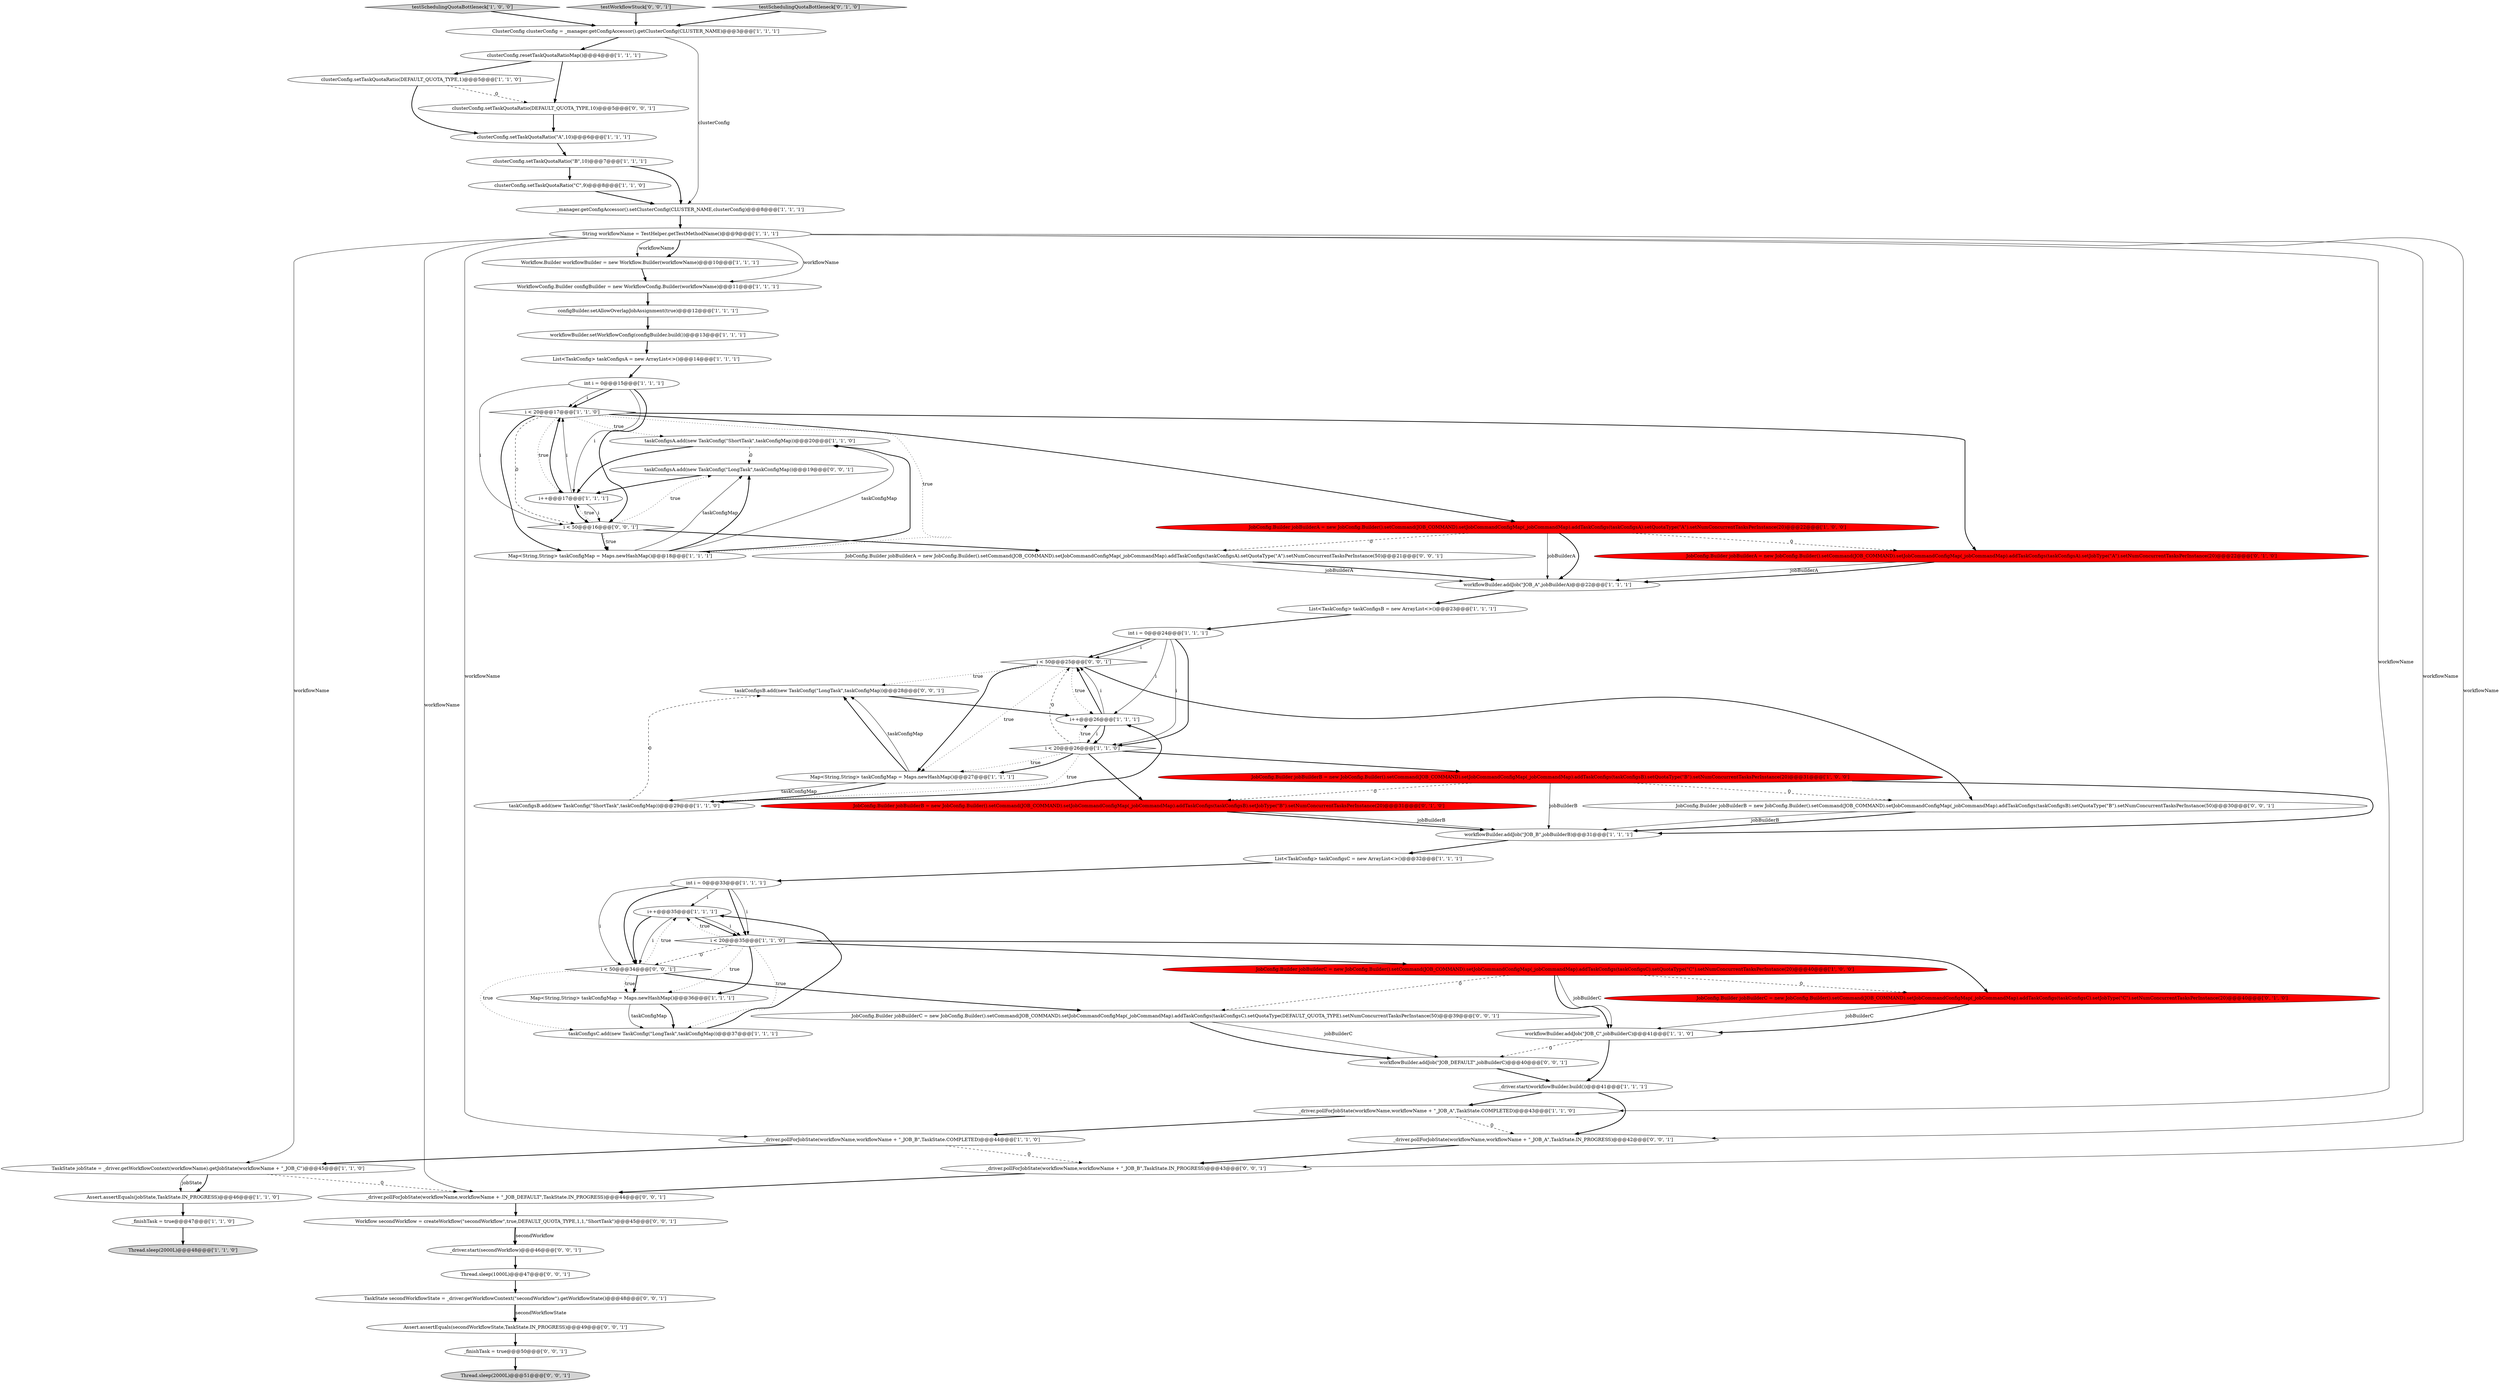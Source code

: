 digraph {
56 [style = filled, label = "i < 50@@@25@@@['0', '0', '1']", fillcolor = white, shape = diamond image = "AAA0AAABBB3BBB"];
24 [style = filled, label = "taskConfigsC.add(new TaskConfig(\"LongTask\",taskConfigMap))@@@37@@@['1', '1', '1']", fillcolor = white, shape = ellipse image = "AAA0AAABBB1BBB"];
11 [style = filled, label = "i < 20@@@17@@@['1', '1', '0']", fillcolor = white, shape = diamond image = "AAA0AAABBB1BBB"];
28 [style = filled, label = "List<TaskConfig> taskConfigsB = new ArrayList<>()@@@23@@@['1', '1', '1']", fillcolor = white, shape = ellipse image = "AAA0AAABBB1BBB"];
21 [style = filled, label = "i++@@@35@@@['1', '1', '1']", fillcolor = white, shape = ellipse image = "AAA0AAABBB1BBB"];
62 [style = filled, label = "_finishTask = true@@@50@@@['0', '0', '1']", fillcolor = white, shape = ellipse image = "AAA0AAABBB3BBB"];
14 [style = filled, label = "clusterConfig.setTaskQuotaRatio(\"B\",10)@@@7@@@['1', '1', '1']", fillcolor = white, shape = ellipse image = "AAA0AAABBB1BBB"];
17 [style = filled, label = "Thread.sleep(2000L)@@@48@@@['1', '1', '0']", fillcolor = lightgray, shape = ellipse image = "AAA0AAABBB1BBB"];
25 [style = filled, label = "int i = 0@@@24@@@['1', '1', '1']", fillcolor = white, shape = ellipse image = "AAA0AAABBB1BBB"];
33 [style = filled, label = "int i = 0@@@15@@@['1', '1', '1']", fillcolor = white, shape = ellipse image = "AAA0AAABBB1BBB"];
23 [style = filled, label = "JobConfig.Builder jobBuilderA = new JobConfig.Builder().setCommand(JOB_COMMAND).setJobCommandConfigMap(_jobCommandMap).addTaskConfigs(taskConfigsA).setQuotaType(\"A\").setNumConcurrentTasksPerInstance(20)@@@22@@@['1', '0', '0']", fillcolor = red, shape = ellipse image = "AAA1AAABBB1BBB"];
43 [style = filled, label = "List<TaskConfig> taskConfigsA = new ArrayList<>()@@@14@@@['1', '1', '1']", fillcolor = white, shape = ellipse image = "AAA0AAABBB1BBB"];
18 [style = filled, label = "taskConfigsA.add(new TaskConfig(\"ShortTask\",taskConfigMap))@@@20@@@['1', '1', '0']", fillcolor = white, shape = ellipse image = "AAA0AAABBB1BBB"];
34 [style = filled, label = "workflowBuilder.addJob(\"JOB_B\",jobBuilderB)@@@31@@@['1', '1', '1']", fillcolor = white, shape = ellipse image = "AAA0AAABBB1BBB"];
44 [style = filled, label = "JobConfig.Builder jobBuilderA = new JobConfig.Builder().setCommand(JOB_COMMAND).setJobCommandConfigMap(_jobCommandMap).addTaskConfigs(taskConfigsA).setJobType(\"A\").setNumConcurrentTasksPerInstance(20)@@@22@@@['0', '1', '0']", fillcolor = red, shape = ellipse image = "AAA1AAABBB2BBB"];
38 [style = filled, label = "i < 20@@@35@@@['1', '1', '0']", fillcolor = white, shape = diamond image = "AAA0AAABBB1BBB"];
58 [style = filled, label = "JobConfig.Builder jobBuilderC = new JobConfig.Builder().setCommand(JOB_COMMAND).setJobCommandConfigMap(_jobCommandMap).addTaskConfigs(taskConfigsC).setQuotaType(DEFAULT_QUOTA_TYPE).setNumConcurrentTasksPerInstance(50)@@@39@@@['0', '0', '1']", fillcolor = white, shape = ellipse image = "AAA0AAABBB3BBB"];
66 [style = filled, label = "Workflow secondWorkflow = createWorkflow(\"secondWorkflow\",true,DEFAULT_QUOTA_TYPE,1,1,\"ShortTask\")@@@45@@@['0', '0', '1']", fillcolor = white, shape = ellipse image = "AAA0AAABBB3BBB"];
48 [style = filled, label = "_driver.pollForJobState(workflowName,workflowName + \"_JOB_DEFAULT\",TaskState.IN_PROGRESS)@@@44@@@['0', '0', '1']", fillcolor = white, shape = ellipse image = "AAA0AAABBB3BBB"];
61 [style = filled, label = "TaskState secondWorkflowState = _driver.getWorkflowContext(\"secondWorkflow\").getWorkflowState()@@@48@@@['0', '0', '1']", fillcolor = white, shape = ellipse image = "AAA0AAABBB3BBB"];
6 [style = filled, label = "Map<String,String> taskConfigMap = Maps.newHashMap()@@@18@@@['1', '1', '1']", fillcolor = white, shape = ellipse image = "AAA0AAABBB1BBB"];
29 [style = filled, label = "clusterConfig.resetTaskQuotaRatioMap()@@@4@@@['1', '1', '1']", fillcolor = white, shape = ellipse image = "AAA0AAABBB1BBB"];
0 [style = filled, label = "workflowBuilder.addJob(\"JOB_A\",jobBuilderA)@@@22@@@['1', '1', '1']", fillcolor = white, shape = ellipse image = "AAA0AAABBB1BBB"];
52 [style = filled, label = "workflowBuilder.addJob(\"JOB_DEFAULT\",jobBuilderC)@@@40@@@['0', '0', '1']", fillcolor = white, shape = ellipse image = "AAA0AAABBB3BBB"];
49 [style = filled, label = "Thread.sleep(2000L)@@@51@@@['0', '0', '1']", fillcolor = lightgray, shape = ellipse image = "AAA0AAABBB3BBB"];
50 [style = filled, label = "taskConfigsB.add(new TaskConfig(\"LongTask\",taskConfigMap))@@@28@@@['0', '0', '1']", fillcolor = white, shape = ellipse image = "AAA0AAABBB3BBB"];
2 [style = filled, label = "i < 20@@@26@@@['1', '1', '0']", fillcolor = white, shape = diamond image = "AAA0AAABBB1BBB"];
8 [style = filled, label = "_driver.start(workflowBuilder.build())@@@41@@@['1', '1', '1']", fillcolor = white, shape = ellipse image = "AAA0AAABBB1BBB"];
15 [style = filled, label = "clusterConfig.setTaskQuotaRatio(\"A\",10)@@@6@@@['1', '1', '1']", fillcolor = white, shape = ellipse image = "AAA0AAABBB1BBB"];
13 [style = filled, label = "JobConfig.Builder jobBuilderC = new JobConfig.Builder().setCommand(JOB_COMMAND).setJobCommandConfigMap(_jobCommandMap).addTaskConfigs(taskConfigsC).setQuotaType(\"C\").setNumConcurrentTasksPerInstance(20)@@@40@@@['1', '0', '0']", fillcolor = red, shape = ellipse image = "AAA1AAABBB1BBB"];
51 [style = filled, label = "i < 50@@@34@@@['0', '0', '1']", fillcolor = white, shape = diamond image = "AAA0AAABBB3BBB"];
55 [style = filled, label = "Thread.sleep(1000L)@@@47@@@['0', '0', '1']", fillcolor = white, shape = ellipse image = "AAA0AAABBB3BBB"];
67 [style = filled, label = "JobConfig.Builder jobBuilderB = new JobConfig.Builder().setCommand(JOB_COMMAND).setJobCommandConfigMap(_jobCommandMap).addTaskConfigs(taskConfigsB).setQuotaType(\"B\").setNumConcurrentTasksPerInstance(50)@@@30@@@['0', '0', '1']", fillcolor = white, shape = ellipse image = "AAA0AAABBB3BBB"];
32 [style = filled, label = "Workflow.Builder workflowBuilder = new Workflow.Builder(workflowName)@@@10@@@['1', '1', '1']", fillcolor = white, shape = ellipse image = "AAA0AAABBB1BBB"];
63 [style = filled, label = "_driver.pollForJobState(workflowName,workflowName + \"_JOB_A\",TaskState.IN_PROGRESS)@@@42@@@['0', '0', '1']", fillcolor = white, shape = ellipse image = "AAA0AAABBB3BBB"];
22 [style = filled, label = "_driver.pollForJobState(workflowName,workflowName + \"_JOB_B\",TaskState.COMPLETED)@@@44@@@['1', '1', '0']", fillcolor = white, shape = ellipse image = "AAA0AAABBB1BBB"];
41 [style = filled, label = "workflowBuilder.addJob(\"JOB_C\",jobBuilderC)@@@41@@@['1', '1', '0']", fillcolor = white, shape = ellipse image = "AAA0AAABBB1BBB"];
3 [style = filled, label = "testSchedulingQuotaBottleneck['1', '0', '0']", fillcolor = lightgray, shape = diamond image = "AAA0AAABBB1BBB"];
65 [style = filled, label = "testWorkflowStuck['0', '0', '1']", fillcolor = lightgray, shape = diamond image = "AAA0AAABBB3BBB"];
30 [style = filled, label = "Map<String,String> taskConfigMap = Maps.newHashMap()@@@36@@@['1', '1', '1']", fillcolor = white, shape = ellipse image = "AAA0AAABBB1BBB"];
10 [style = filled, label = "_manager.getConfigAccessor().setClusterConfig(CLUSTER_NAME,clusterConfig)@@@8@@@['1', '1', '1']", fillcolor = white, shape = ellipse image = "AAA0AAABBB1BBB"];
40 [style = filled, label = "WorkflowConfig.Builder configBuilder = new WorkflowConfig.Builder(workflowName)@@@11@@@['1', '1', '1']", fillcolor = white, shape = ellipse image = "AAA0AAABBB1BBB"];
7 [style = filled, label = "i++@@@26@@@['1', '1', '1']", fillcolor = white, shape = ellipse image = "AAA0AAABBB1BBB"];
54 [style = filled, label = "_driver.start(secondWorkflow)@@@46@@@['0', '0', '1']", fillcolor = white, shape = ellipse image = "AAA0AAABBB3BBB"];
46 [style = filled, label = "testSchedulingQuotaBottleneck['0', '1', '0']", fillcolor = lightgray, shape = diamond image = "AAA0AAABBB2BBB"];
47 [style = filled, label = "JobConfig.Builder jobBuilderB = new JobConfig.Builder().setCommand(JOB_COMMAND).setJobCommandConfigMap(_jobCommandMap).addTaskConfigs(taskConfigsB).setJobType(\"B\").setNumConcurrentTasksPerInstance(20)@@@31@@@['0', '1', '0']", fillcolor = red, shape = ellipse image = "AAA1AAABBB2BBB"];
9 [style = filled, label = "TaskState jobState = _driver.getWorkflowContext(workflowName).getJobState(workflowName + \"_JOB_C\")@@@45@@@['1', '1', '0']", fillcolor = white, shape = ellipse image = "AAA0AAABBB1BBB"];
31 [style = filled, label = "String workflowName = TestHelper.getTestMethodName()@@@9@@@['1', '1', '1']", fillcolor = white, shape = ellipse image = "AAA0AAABBB1BBB"];
12 [style = filled, label = "Map<String,String> taskConfigMap = Maps.newHashMap()@@@27@@@['1', '1', '1']", fillcolor = white, shape = ellipse image = "AAA0AAABBB1BBB"];
27 [style = filled, label = "clusterConfig.setTaskQuotaRatio(DEFAULT_QUOTA_TYPE,1)@@@5@@@['1', '1', '0']", fillcolor = white, shape = ellipse image = "AAA0AAABBB1BBB"];
36 [style = filled, label = "List<TaskConfig> taskConfigsC = new ArrayList<>()@@@32@@@['1', '1', '1']", fillcolor = white, shape = ellipse image = "AAA0AAABBB1BBB"];
35 [style = filled, label = "configBuilder.setAllowOverlapJobAssignment(true)@@@12@@@['1', '1', '1']", fillcolor = white, shape = ellipse image = "AAA0AAABBB1BBB"];
42 [style = filled, label = "clusterConfig.setTaskQuotaRatio(\"C\",9)@@@8@@@['1', '1', '0']", fillcolor = white, shape = ellipse image = "AAA0AAABBB1BBB"];
4 [style = filled, label = "int i = 0@@@33@@@['1', '1', '1']", fillcolor = white, shape = ellipse image = "AAA0AAABBB1BBB"];
57 [style = filled, label = "Assert.assertEquals(secondWorkflowState,TaskState.IN_PROGRESS)@@@49@@@['0', '0', '1']", fillcolor = white, shape = ellipse image = "AAA0AAABBB3BBB"];
64 [style = filled, label = "JobConfig.Builder jobBuilderA = new JobConfig.Builder().setCommand(JOB_COMMAND).setJobCommandConfigMap(_jobCommandMap).addTaskConfigs(taskConfigsA).setQuotaType(\"A\").setNumConcurrentTasksPerInstance(50)@@@21@@@['0', '0', '1']", fillcolor = white, shape = ellipse image = "AAA0AAABBB3BBB"];
68 [style = filled, label = "i < 50@@@16@@@['0', '0', '1']", fillcolor = white, shape = diamond image = "AAA0AAABBB3BBB"];
37 [style = filled, label = "_driver.pollForJobState(workflowName,workflowName + \"_JOB_A\",TaskState.COMPLETED)@@@43@@@['1', '1', '0']", fillcolor = white, shape = ellipse image = "AAA0AAABBB1BBB"];
45 [style = filled, label = "JobConfig.Builder jobBuilderC = new JobConfig.Builder().setCommand(JOB_COMMAND).setJobCommandConfigMap(_jobCommandMap).addTaskConfigs(taskConfigsC).setJobType(\"C\").setNumConcurrentTasksPerInstance(20)@@@40@@@['0', '1', '0']", fillcolor = red, shape = ellipse image = "AAA1AAABBB2BBB"];
5 [style = filled, label = "ClusterConfig clusterConfig = _manager.getConfigAccessor().getClusterConfig(CLUSTER_NAME)@@@3@@@['1', '1', '1']", fillcolor = white, shape = ellipse image = "AAA0AAABBB1BBB"];
1 [style = filled, label = "JobConfig.Builder jobBuilderB = new JobConfig.Builder().setCommand(JOB_COMMAND).setJobCommandConfigMap(_jobCommandMap).addTaskConfigs(taskConfigsB).setQuotaType(\"B\").setNumConcurrentTasksPerInstance(20)@@@31@@@['1', '0', '0']", fillcolor = red, shape = ellipse image = "AAA1AAABBB1BBB"];
59 [style = filled, label = "taskConfigsA.add(new TaskConfig(\"LongTask\",taskConfigMap))@@@19@@@['0', '0', '1']", fillcolor = white, shape = ellipse image = "AAA0AAABBB3BBB"];
26 [style = filled, label = "workflowBuilder.setWorkflowConfig(configBuilder.build())@@@13@@@['1', '1', '1']", fillcolor = white, shape = ellipse image = "AAA0AAABBB1BBB"];
60 [style = filled, label = "clusterConfig.setTaskQuotaRatio(DEFAULT_QUOTA_TYPE,10)@@@5@@@['0', '0', '1']", fillcolor = white, shape = ellipse image = "AAA0AAABBB3BBB"];
16 [style = filled, label = "_finishTask = true@@@47@@@['1', '1', '0']", fillcolor = white, shape = ellipse image = "AAA0AAABBB1BBB"];
20 [style = filled, label = "taskConfigsB.add(new TaskConfig(\"ShortTask\",taskConfigMap))@@@29@@@['1', '1', '0']", fillcolor = white, shape = ellipse image = "AAA0AAABBB1BBB"];
53 [style = filled, label = "_driver.pollForJobState(workflowName,workflowName + \"_JOB_B\",TaskState.IN_PROGRESS)@@@43@@@['0', '0', '1']", fillcolor = white, shape = ellipse image = "AAA0AAABBB3BBB"];
39 [style = filled, label = "Assert.assertEquals(jobState,TaskState.IN_PROGRESS)@@@46@@@['1', '1', '0']", fillcolor = white, shape = ellipse image = "AAA0AAABBB1BBB"];
19 [style = filled, label = "i++@@@17@@@['1', '1', '1']", fillcolor = white, shape = ellipse image = "AAA0AAABBB1BBB"];
54->55 [style = bold, label=""];
52->8 [style = bold, label=""];
31->40 [style = solid, label="workflowName"];
21->51 [style = bold, label=""];
51->21 [style = dotted, label="true"];
25->2 [style = solid, label="i"];
57->62 [style = bold, label=""];
46->5 [style = bold, label=""];
41->8 [style = bold, label=""];
8->63 [style = bold, label=""];
4->51 [style = solid, label="i"];
56->67 [style = bold, label=""];
19->11 [style = bold, label=""];
61->57 [style = bold, label=""];
51->30 [style = dotted, label="true"];
56->12 [style = bold, label=""];
6->18 [style = solid, label="taskConfigMap"];
33->68 [style = bold, label=""];
68->59 [style = dotted, label="true"];
27->15 [style = bold, label=""];
22->53 [style = dashed, label="0"];
21->38 [style = bold, label=""];
13->58 [style = dashed, label="0"];
13->45 [style = dashed, label="0"];
33->11 [style = bold, label=""];
45->41 [style = solid, label="jobBuilderC"];
3->5 [style = bold, label=""];
38->30 [style = bold, label=""];
38->21 [style = dotted, label="true"];
24->21 [style = bold, label=""];
64->0 [style = solid, label="jobBuilderA"];
12->50 [style = solid, label="taskConfigMap"];
12->20 [style = solid, label="taskConfigMap"];
62->49 [style = bold, label=""];
28->25 [style = bold, label=""];
19->11 [style = solid, label="i"];
47->34 [style = bold, label=""];
53->48 [style = bold, label=""];
2->20 [style = dotted, label="true"];
45->41 [style = bold, label=""];
5->29 [style = bold, label=""];
64->0 [style = bold, label=""];
4->38 [style = bold, label=""];
9->39 [style = bold, label=""];
10->31 [style = bold, label=""];
58->52 [style = solid, label="jobBuilderC"];
29->60 [style = bold, label=""];
51->24 [style = dotted, label="true"];
11->44 [style = bold, label=""];
22->9 [style = bold, label=""];
36->4 [style = bold, label=""];
33->11 [style = solid, label="i"];
18->19 [style = bold, label=""];
33->68 [style = solid, label="i"];
14->10 [style = bold, label=""];
51->30 [style = bold, label=""];
26->43 [style = bold, label=""];
23->64 [style = dashed, label="0"];
38->45 [style = bold, label=""];
1->34 [style = solid, label="jobBuilderB"];
2->56 [style = dashed, label="0"];
16->17 [style = bold, label=""];
51->58 [style = bold, label=""];
25->2 [style = bold, label=""];
66->54 [style = bold, label=""];
21->38 [style = solid, label="i"];
61->57 [style = solid, label="secondWorkflowState"];
38->24 [style = dotted, label="true"];
29->27 [style = bold, label=""];
9->48 [style = dashed, label="0"];
31->9 [style = solid, label="workflowName"];
1->47 [style = dashed, label="0"];
7->2 [style = bold, label=""];
34->36 [style = bold, label=""];
4->21 [style = solid, label="i"];
38->51 [style = dashed, label="0"];
2->12 [style = dotted, label="true"];
43->33 [style = bold, label=""];
11->19 [style = dotted, label="true"];
63->53 [style = bold, label=""];
20->7 [style = bold, label=""];
68->6 [style = bold, label=""];
25->7 [style = solid, label="i"];
68->19 [style = dotted, label="true"];
1->67 [style = dashed, label="0"];
30->24 [style = bold, label=""];
31->53 [style = solid, label="workflowName"];
39->16 [style = bold, label=""];
40->35 [style = bold, label=""];
56->50 [style = dotted, label="true"];
15->14 [style = bold, label=""];
7->2 [style = solid, label="i"];
2->1 [style = bold, label=""];
6->18 [style = bold, label=""];
31->32 [style = bold, label=""];
7->56 [style = bold, label=""];
5->10 [style = solid, label="clusterConfig"];
14->42 [style = bold, label=""];
12->20 [style = bold, label=""];
19->68 [style = bold, label=""];
67->34 [style = solid, label="jobBuilderB"];
23->0 [style = bold, label=""];
9->39 [style = solid, label="jobState"];
55->61 [style = bold, label=""];
31->22 [style = solid, label="workflowName"];
38->30 [style = dotted, label="true"];
13->41 [style = bold, label=""];
6->59 [style = solid, label="taskConfigMap"];
19->68 [style = solid, label="i"];
37->22 [style = bold, label=""];
1->34 [style = bold, label=""];
23->0 [style = solid, label="jobBuilderA"];
11->6 [style = dotted, label="true"];
32->40 [style = bold, label=""];
4->38 [style = solid, label="i"];
47->34 [style = solid, label="jobBuilderB"];
8->37 [style = bold, label=""];
6->59 [style = bold, label=""];
4->51 [style = bold, label=""];
21->51 [style = solid, label="i"];
35->26 [style = bold, label=""];
2->47 [style = bold, label=""];
41->52 [style = dashed, label="0"];
48->66 [style = bold, label=""];
68->64 [style = bold, label=""];
12->50 [style = bold, label=""];
31->37 [style = solid, label="workflowName"];
27->60 [style = dashed, label="0"];
56->7 [style = dotted, label="true"];
44->0 [style = solid, label="jobBuilderA"];
11->68 [style = dashed, label="0"];
25->56 [style = bold, label=""];
11->6 [style = bold, label=""];
18->59 [style = dashed, label="0"];
7->56 [style = solid, label="i"];
65->5 [style = bold, label=""];
31->48 [style = solid, label="workflowName"];
60->15 [style = bold, label=""];
50->7 [style = bold, label=""];
31->32 [style = solid, label="workflowName"];
0->28 [style = bold, label=""];
66->54 [style = solid, label="secondWorkflow"];
11->18 [style = dotted, label="true"];
37->63 [style = dashed, label="0"];
13->41 [style = solid, label="jobBuilderC"];
2->12 [style = bold, label=""];
20->50 [style = dashed, label="0"];
30->24 [style = solid, label="taskConfigMap"];
68->6 [style = dotted, label="true"];
23->44 [style = dashed, label="0"];
56->12 [style = dotted, label="true"];
2->7 [style = dotted, label="true"];
42->10 [style = bold, label=""];
58->52 [style = bold, label=""];
33->19 [style = solid, label="i"];
31->63 [style = solid, label="workflowName"];
38->13 [style = bold, label=""];
11->23 [style = bold, label=""];
25->56 [style = solid, label="i"];
67->34 [style = bold, label=""];
44->0 [style = bold, label=""];
59->19 [style = bold, label=""];
}
